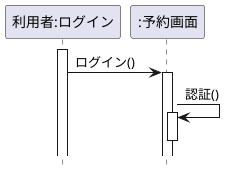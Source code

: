 @startuml
hide footbox
participant "利用者:ログイン" as user
participant ":予約画面" as screen
activate user
user -> screen :ログイン()
activate screen 
screen -> screen :認証()
activate screen 
deactivate screen 
@enduml